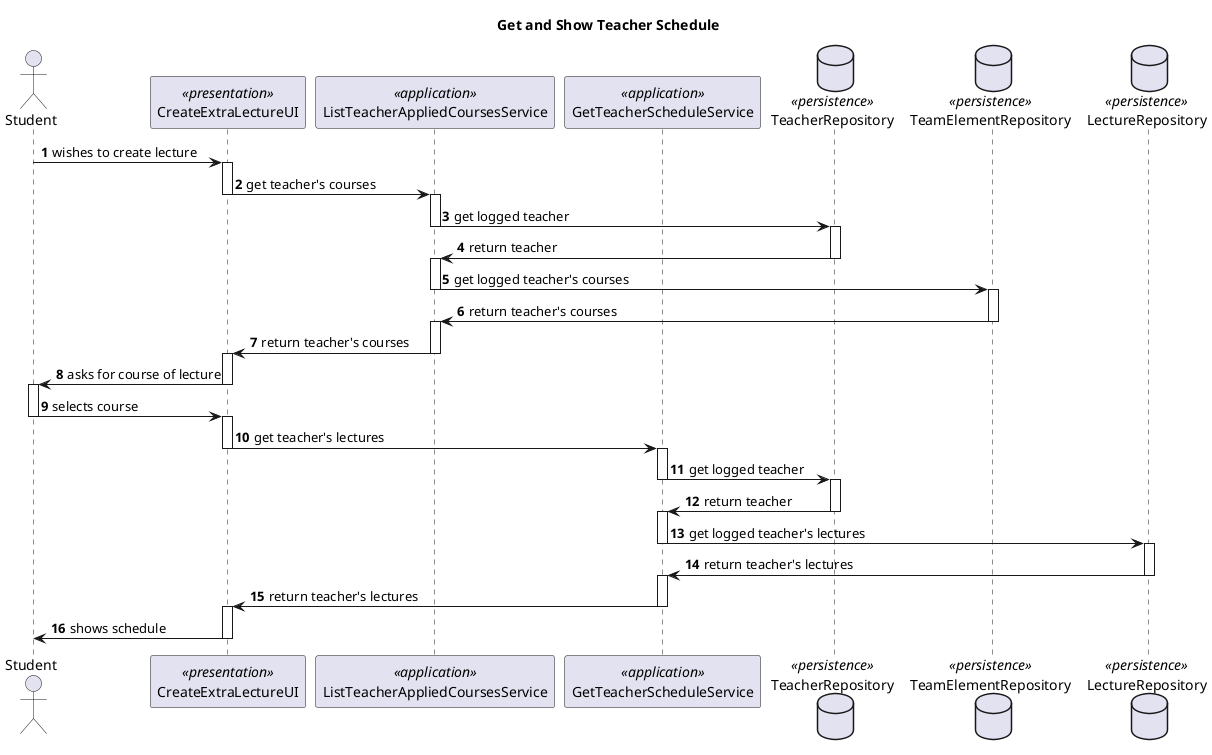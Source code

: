 @startuml

title  Get and Show Teacher Schedule
autonumber

actor Student as S
participant "CreateExtraLectureUI" as UI <<presentation>>
participant "ListTeacherAppliedCoursesService" as ListTeacherCourses <<application>>
participant "GetTeacherScheduleService" as GetSchedule <<application>>
database "TeacherRepository" as TeacherRepo <<persistence>>
database "TeamElementRepository" as TeamElemRepo <<persistence>>
database "LectureRepository" as LectureRepo <<persistence>>

S -> UI : wishes to create lecture
activate UI
UI -> ListTeacherCourses : get teacher's courses
deactivate UI
activate ListTeacherCourses
ListTeacherCourses -> TeacherRepo : get logged teacher
deactivate ListTeacherCourses
activate TeacherRepo
TeacherRepo -> ListTeacherCourses : return teacher
deactivate TeacherRepo
activate ListTeacherCourses
ListTeacherCourses -> TeamElemRepo : get logged teacher's courses
deactivate ListTeacherCourses
activate TeamElemRepo
TeamElemRepo -> ListTeacherCourses : return teacher's courses
deactivate TeamElemRepo
activate ListTeacherCourses
ListTeacherCourses -> UI : return teacher's courses
deactivate ListTeacherCourses
activate UI
UI-> S : asks for course of lecture
deactivate UI
activate S
S -> UI : selects course
deactivate S
activate UI
UI -> GetSchedule : get teacher's lectures
deactivate UI
activate GetSchedule
GetSchedule -> TeacherRepo : get logged teacher
deactivate GetSchedule
activate TeacherRepo
TeacherRepo -> GetSchedule : return teacher
deactivate TeacherRepo
activate GetSchedule
GetSchedule -> LectureRepo : get logged teacher's lectures
deactivate GetSchedule
activate LectureRepo
LectureRepo -> GetSchedule : return teacher's lectures
deactivate LectureRepo
activate GetSchedule
GetSchedule -> UI : return teacher's lectures
deactivate GetSchedule
activate UI
UI->S : shows schedule
deactivate UI

@enduml